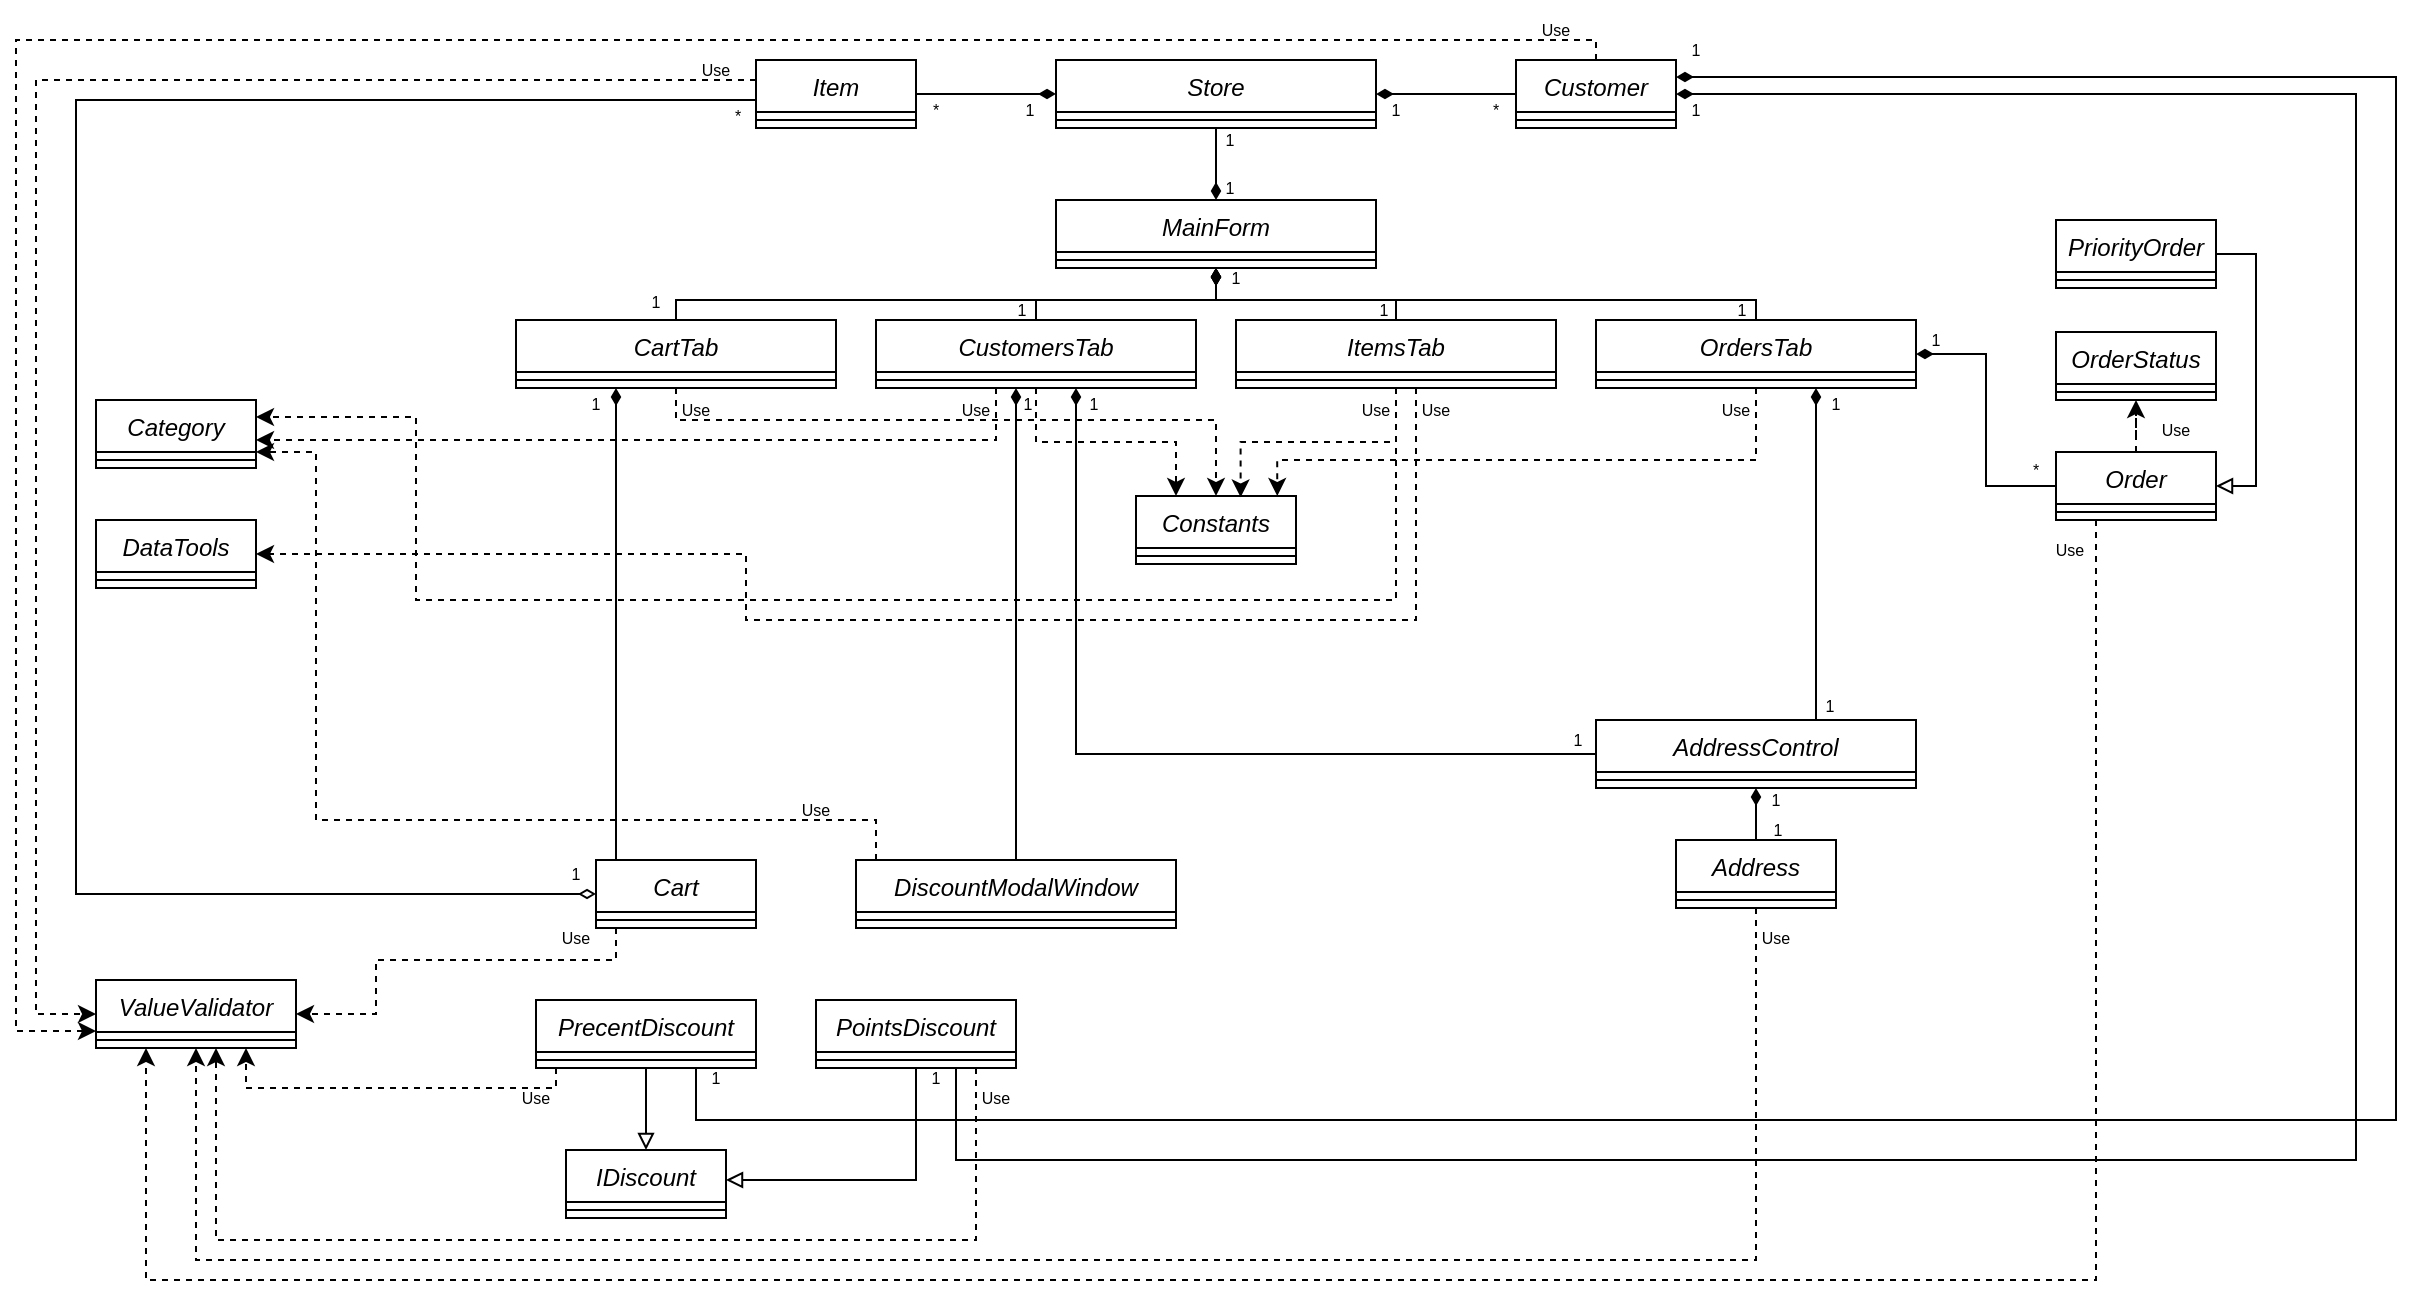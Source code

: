 <mxfile version="24.1.0" type="device">
  <diagram id="C5RBs43oDa-KdzZeNtuy" name="Page-1">
    <mxGraphModel dx="1510" dy="398" grid="1" gridSize="10" guides="1" tooltips="1" connect="1" arrows="1" fold="1" page="1" pageScale="1" pageWidth="827" pageHeight="1169" math="0" shadow="0">
      <root>
        <mxCell id="WIyWlLk6GJQsqaUBKTNV-0" />
        <mxCell id="WIyWlLk6GJQsqaUBKTNV-1" parent="WIyWlLk6GJQsqaUBKTNV-0" />
        <mxCell id="OP0-XlqNr-w01qVT3SQ6-23" style="edgeStyle=orthogonalEdgeStyle;rounded=0;orthogonalLoop=1;jettySize=auto;html=1;entryX=0.5;entryY=0;entryDx=0;entryDy=0;endArrow=diamondThin;endFill=1;" parent="WIyWlLk6GJQsqaUBKTNV-1" source="zkfFHV4jXpPFQw0GAbJ--0" target="OP0-XlqNr-w01qVT3SQ6-0" edge="1">
          <mxGeometry relative="1" as="geometry" />
        </mxCell>
        <mxCell id="zkfFHV4jXpPFQw0GAbJ--0" value="Store" style="swimlane;fontStyle=2;align=center;verticalAlign=top;childLayout=stackLayout;horizontal=1;startSize=26;horizontalStack=0;resizeParent=1;resizeLast=0;collapsible=1;marginBottom=0;rounded=0;shadow=0;strokeWidth=1;" parent="WIyWlLk6GJQsqaUBKTNV-1" vertex="1">
          <mxGeometry x="290" y="40" width="160" height="34" as="geometry">
            <mxRectangle x="230" y="140" width="160" height="26" as="alternateBounds" />
          </mxGeometry>
        </mxCell>
        <mxCell id="zkfFHV4jXpPFQw0GAbJ--4" value="" style="line;html=1;strokeWidth=1;align=left;verticalAlign=middle;spacingTop=-1;spacingLeft=3;spacingRight=3;rotatable=0;labelPosition=right;points=[];portConstraint=eastwest;" parent="zkfFHV4jXpPFQw0GAbJ--0" vertex="1">
          <mxGeometry y="26" width="160" height="8" as="geometry" />
        </mxCell>
        <mxCell id="OP0-XlqNr-w01qVT3SQ6-0" value="MainForm" style="swimlane;fontStyle=2;align=center;verticalAlign=top;childLayout=stackLayout;horizontal=1;startSize=26;horizontalStack=0;resizeParent=1;resizeLast=0;collapsible=1;marginBottom=0;rounded=0;shadow=0;strokeWidth=1;" parent="WIyWlLk6GJQsqaUBKTNV-1" vertex="1">
          <mxGeometry x="290" y="110" width="160" height="34" as="geometry">
            <mxRectangle x="230" y="140" width="160" height="26" as="alternateBounds" />
          </mxGeometry>
        </mxCell>
        <mxCell id="OP0-XlqNr-w01qVT3SQ6-1" value="" style="line;html=1;strokeWidth=1;align=left;verticalAlign=middle;spacingTop=-1;spacingLeft=3;spacingRight=3;rotatable=0;labelPosition=right;points=[];portConstraint=eastwest;" parent="OP0-XlqNr-w01qVT3SQ6-0" vertex="1">
          <mxGeometry y="26" width="160" height="8" as="geometry" />
        </mxCell>
        <mxCell id="OP0-XlqNr-w01qVT3SQ6-26" style="edgeStyle=orthogonalEdgeStyle;rounded=0;orthogonalLoop=1;jettySize=auto;html=1;endArrow=diamondThin;endFill=1;" parent="WIyWlLk6GJQsqaUBKTNV-1" source="OP0-XlqNr-w01qVT3SQ6-2" target="OP0-XlqNr-w01qVT3SQ6-0" edge="1">
          <mxGeometry relative="1" as="geometry">
            <Array as="points">
              <mxPoint x="460" y="160" />
              <mxPoint x="370" y="160" />
            </Array>
          </mxGeometry>
        </mxCell>
        <mxCell id="OP0-XlqNr-w01qVT3SQ6-36" style="edgeStyle=orthogonalEdgeStyle;rounded=0;orthogonalLoop=1;jettySize=auto;html=1;entryX=1;entryY=0.25;entryDx=0;entryDy=0;dashed=1;" parent="WIyWlLk6GJQsqaUBKTNV-1" source="OP0-XlqNr-w01qVT3SQ6-2" target="OP0-XlqNr-w01qVT3SQ6-12" edge="1">
          <mxGeometry relative="1" as="geometry">
            <Array as="points">
              <mxPoint x="460" y="310" />
              <mxPoint x="-30" y="310" />
              <mxPoint x="-30" y="219" />
            </Array>
          </mxGeometry>
        </mxCell>
        <mxCell id="OP0-XlqNr-w01qVT3SQ6-37" style="edgeStyle=orthogonalEdgeStyle;rounded=0;orthogonalLoop=1;jettySize=auto;html=1;entryX=1;entryY=0.5;entryDx=0;entryDy=0;dashed=1;" parent="WIyWlLk6GJQsqaUBKTNV-1" source="OP0-XlqNr-w01qVT3SQ6-2" target="OP0-XlqNr-w01qVT3SQ6-10" edge="1">
          <mxGeometry relative="1" as="geometry">
            <Array as="points">
              <mxPoint x="470" y="320" />
              <mxPoint x="135" y="320" />
              <mxPoint x="135" y="287" />
            </Array>
          </mxGeometry>
        </mxCell>
        <mxCell id="OP0-XlqNr-w01qVT3SQ6-2" value="ItemsTab" style="swimlane;fontStyle=2;align=center;verticalAlign=top;childLayout=stackLayout;horizontal=1;startSize=26;horizontalStack=0;resizeParent=1;resizeLast=0;collapsible=1;marginBottom=0;rounded=0;shadow=0;strokeWidth=1;" parent="WIyWlLk6GJQsqaUBKTNV-1" vertex="1">
          <mxGeometry x="380" y="170" width="160" height="34" as="geometry">
            <mxRectangle x="230" y="140" width="160" height="26" as="alternateBounds" />
          </mxGeometry>
        </mxCell>
        <mxCell id="OP0-XlqNr-w01qVT3SQ6-3" value="" style="line;html=1;strokeWidth=1;align=left;verticalAlign=middle;spacingTop=-1;spacingLeft=3;spacingRight=3;rotatable=0;labelPosition=right;points=[];portConstraint=eastwest;" parent="OP0-XlqNr-w01qVT3SQ6-2" vertex="1">
          <mxGeometry y="26" width="160" height="8" as="geometry" />
        </mxCell>
        <mxCell id="OP0-XlqNr-w01qVT3SQ6-24" style="edgeStyle=orthogonalEdgeStyle;rounded=0;orthogonalLoop=1;jettySize=auto;html=1;entryX=0.5;entryY=1;entryDx=0;entryDy=0;endArrow=diamondThin;endFill=1;" parent="WIyWlLk6GJQsqaUBKTNV-1" source="OP0-XlqNr-w01qVT3SQ6-4" target="OP0-XlqNr-w01qVT3SQ6-0" edge="1">
          <mxGeometry relative="1" as="geometry">
            <Array as="points">
              <mxPoint x="100" y="160" />
              <mxPoint x="370" y="160" />
            </Array>
          </mxGeometry>
        </mxCell>
        <mxCell id="OP0-XlqNr-w01qVT3SQ6-32" style="edgeStyle=orthogonalEdgeStyle;rounded=0;orthogonalLoop=1;jettySize=auto;html=1;dashed=1;" parent="WIyWlLk6GJQsqaUBKTNV-1" source="OP0-XlqNr-w01qVT3SQ6-4" target="OP0-XlqNr-w01qVT3SQ6-14" edge="1">
          <mxGeometry relative="1" as="geometry">
            <Array as="points">
              <mxPoint x="100" y="220" />
              <mxPoint x="370" y="220" />
            </Array>
          </mxGeometry>
        </mxCell>
        <mxCell id="OP0-XlqNr-w01qVT3SQ6-4" value="CartTab" style="swimlane;fontStyle=2;align=center;verticalAlign=top;childLayout=stackLayout;horizontal=1;startSize=26;horizontalStack=0;resizeParent=1;resizeLast=0;collapsible=1;marginBottom=0;rounded=0;shadow=0;strokeWidth=1;" parent="WIyWlLk6GJQsqaUBKTNV-1" vertex="1">
          <mxGeometry x="20" y="170" width="160" height="34" as="geometry">
            <mxRectangle x="230" y="140" width="160" height="26" as="alternateBounds" />
          </mxGeometry>
        </mxCell>
        <mxCell id="OP0-XlqNr-w01qVT3SQ6-5" value="" style="line;html=1;strokeWidth=1;align=left;verticalAlign=middle;spacingTop=-1;spacingLeft=3;spacingRight=3;rotatable=0;labelPosition=right;points=[];portConstraint=eastwest;" parent="OP0-XlqNr-w01qVT3SQ6-4" vertex="1">
          <mxGeometry y="26" width="160" height="8" as="geometry" />
        </mxCell>
        <mxCell id="OP0-XlqNr-w01qVT3SQ6-25" style="edgeStyle=orthogonalEdgeStyle;rounded=0;orthogonalLoop=1;jettySize=auto;html=1;endArrow=diamondThin;endFill=1;" parent="WIyWlLk6GJQsqaUBKTNV-1" source="OP0-XlqNr-w01qVT3SQ6-6" target="OP0-XlqNr-w01qVT3SQ6-0" edge="1">
          <mxGeometry relative="1" as="geometry">
            <Array as="points">
              <mxPoint x="280" y="160" />
              <mxPoint x="370" y="160" />
            </Array>
          </mxGeometry>
        </mxCell>
        <mxCell id="OP0-XlqNr-w01qVT3SQ6-31" style="edgeStyle=orthogonalEdgeStyle;rounded=0;orthogonalLoop=1;jettySize=auto;html=1;entryX=0.25;entryY=0;entryDx=0;entryDy=0;dashed=1;" parent="WIyWlLk6GJQsqaUBKTNV-1" source="OP0-XlqNr-w01qVT3SQ6-6" target="OP0-XlqNr-w01qVT3SQ6-14" edge="1">
          <mxGeometry relative="1" as="geometry" />
        </mxCell>
        <mxCell id="OP0-XlqNr-w01qVT3SQ6-6" value="CustomersTab" style="swimlane;fontStyle=2;align=center;verticalAlign=top;childLayout=stackLayout;horizontal=1;startSize=26;horizontalStack=0;resizeParent=1;resizeLast=0;collapsible=1;marginBottom=0;rounded=0;shadow=0;strokeWidth=1;" parent="WIyWlLk6GJQsqaUBKTNV-1" vertex="1">
          <mxGeometry x="200" y="170" width="160" height="34" as="geometry">
            <mxRectangle x="230" y="140" width="160" height="26" as="alternateBounds" />
          </mxGeometry>
        </mxCell>
        <mxCell id="OP0-XlqNr-w01qVT3SQ6-7" value="" style="line;html=1;strokeWidth=1;align=left;verticalAlign=middle;spacingTop=-1;spacingLeft=3;spacingRight=3;rotatable=0;labelPosition=right;points=[];portConstraint=eastwest;" parent="OP0-XlqNr-w01qVT3SQ6-6" vertex="1">
          <mxGeometry y="26" width="160" height="8" as="geometry" />
        </mxCell>
        <mxCell id="OP0-XlqNr-w01qVT3SQ6-27" style="edgeStyle=orthogonalEdgeStyle;rounded=0;orthogonalLoop=1;jettySize=auto;html=1;endArrow=diamondThin;endFill=1;" parent="WIyWlLk6GJQsqaUBKTNV-1" source="OP0-XlqNr-w01qVT3SQ6-8" target="OP0-XlqNr-w01qVT3SQ6-0" edge="1">
          <mxGeometry relative="1" as="geometry">
            <Array as="points">
              <mxPoint x="640" y="160" />
              <mxPoint x="370" y="160" />
            </Array>
          </mxGeometry>
        </mxCell>
        <mxCell id="OP0-XlqNr-w01qVT3SQ6-8" value="OrdersTab" style="swimlane;fontStyle=2;align=center;verticalAlign=top;childLayout=stackLayout;horizontal=1;startSize=26;horizontalStack=0;resizeParent=1;resizeLast=0;collapsible=1;marginBottom=0;rounded=0;shadow=0;strokeWidth=1;" parent="WIyWlLk6GJQsqaUBKTNV-1" vertex="1">
          <mxGeometry x="560" y="170" width="160" height="34" as="geometry">
            <mxRectangle x="230" y="140" width="160" height="26" as="alternateBounds" />
          </mxGeometry>
        </mxCell>
        <mxCell id="OP0-XlqNr-w01qVT3SQ6-9" value="" style="line;html=1;strokeWidth=1;align=left;verticalAlign=middle;spacingTop=-1;spacingLeft=3;spacingRight=3;rotatable=0;labelPosition=right;points=[];portConstraint=eastwest;" parent="OP0-XlqNr-w01qVT3SQ6-8" vertex="1">
          <mxGeometry y="26" width="160" height="8" as="geometry" />
        </mxCell>
        <mxCell id="OP0-XlqNr-w01qVT3SQ6-10" value="DataTools" style="swimlane;fontStyle=2;align=center;verticalAlign=top;childLayout=stackLayout;horizontal=1;startSize=26;horizontalStack=0;resizeParent=1;resizeLast=0;collapsible=1;marginBottom=0;rounded=0;shadow=0;strokeWidth=1;" parent="WIyWlLk6GJQsqaUBKTNV-1" vertex="1">
          <mxGeometry x="-190" y="270" width="80" height="34" as="geometry">
            <mxRectangle x="230" y="140" width="160" height="26" as="alternateBounds" />
          </mxGeometry>
        </mxCell>
        <mxCell id="OP0-XlqNr-w01qVT3SQ6-11" value="" style="line;html=1;strokeWidth=1;align=left;verticalAlign=middle;spacingTop=-1;spacingLeft=3;spacingRight=3;rotatable=0;labelPosition=right;points=[];portConstraint=eastwest;" parent="OP0-XlqNr-w01qVT3SQ6-10" vertex="1">
          <mxGeometry y="26" width="80" height="8" as="geometry" />
        </mxCell>
        <mxCell id="OP0-XlqNr-w01qVT3SQ6-12" value="Category" style="swimlane;fontStyle=2;align=center;verticalAlign=top;childLayout=stackLayout;horizontal=1;startSize=26;horizontalStack=0;resizeParent=1;resizeLast=0;collapsible=1;marginBottom=0;rounded=0;shadow=0;strokeWidth=1;" parent="WIyWlLk6GJQsqaUBKTNV-1" vertex="1">
          <mxGeometry x="-190" y="210" width="80" height="34" as="geometry">
            <mxRectangle x="230" y="140" width="160" height="26" as="alternateBounds" />
          </mxGeometry>
        </mxCell>
        <mxCell id="OP0-XlqNr-w01qVT3SQ6-13" value="" style="line;html=1;strokeWidth=1;align=left;verticalAlign=middle;spacingTop=-1;spacingLeft=3;spacingRight=3;rotatable=0;labelPosition=right;points=[];portConstraint=eastwest;" parent="OP0-XlqNr-w01qVT3SQ6-12" vertex="1">
          <mxGeometry y="26" width="80" height="8" as="geometry" />
        </mxCell>
        <mxCell id="OP0-XlqNr-w01qVT3SQ6-14" value="Constants" style="swimlane;fontStyle=2;align=center;verticalAlign=top;childLayout=stackLayout;horizontal=1;startSize=26;horizontalStack=0;resizeParent=1;resizeLast=0;collapsible=1;marginBottom=0;rounded=0;shadow=0;strokeWidth=1;" parent="WIyWlLk6GJQsqaUBKTNV-1" vertex="1">
          <mxGeometry x="330" y="258" width="80" height="34" as="geometry">
            <mxRectangle x="230" y="140" width="160" height="26" as="alternateBounds" />
          </mxGeometry>
        </mxCell>
        <mxCell id="OP0-XlqNr-w01qVT3SQ6-15" value="" style="line;html=1;strokeWidth=1;align=left;verticalAlign=middle;spacingTop=-1;spacingLeft=3;spacingRight=3;rotatable=0;labelPosition=right;points=[];portConstraint=eastwest;" parent="OP0-XlqNr-w01qVT3SQ6-14" vertex="1">
          <mxGeometry y="26" width="80" height="8" as="geometry" />
        </mxCell>
        <mxCell id="OP0-XlqNr-w01qVT3SQ6-38" style="edgeStyle=orthogonalEdgeStyle;rounded=0;orthogonalLoop=1;jettySize=auto;html=1;entryX=1;entryY=0.5;entryDx=0;entryDy=0;endArrow=diamondThin;endFill=1;" parent="WIyWlLk6GJQsqaUBKTNV-1" source="OP0-XlqNr-w01qVT3SQ6-16" target="OP0-XlqNr-w01qVT3SQ6-8" edge="1">
          <mxGeometry relative="1" as="geometry" />
        </mxCell>
        <mxCell id="OP0-XlqNr-w01qVT3SQ6-41" style="edgeStyle=orthogonalEdgeStyle;rounded=0;orthogonalLoop=1;jettySize=auto;html=1;dashed=1;" parent="WIyWlLk6GJQsqaUBKTNV-1" source="OP0-XlqNr-w01qVT3SQ6-16" target="OP0-XlqNr-w01qVT3SQ6-18" edge="1">
          <mxGeometry relative="1" as="geometry" />
        </mxCell>
        <mxCell id="OP0-XlqNr-w01qVT3SQ6-82" style="edgeStyle=orthogonalEdgeStyle;rounded=0;orthogonalLoop=1;jettySize=auto;html=1;entryX=0.25;entryY=1;entryDx=0;entryDy=0;dashed=1;" parent="WIyWlLk6GJQsqaUBKTNV-1" source="OP0-XlqNr-w01qVT3SQ6-16" target="OP0-XlqNr-w01qVT3SQ6-74" edge="1">
          <mxGeometry relative="1" as="geometry">
            <Array as="points">
              <mxPoint x="810" y="650" />
              <mxPoint x="-165" y="650" />
            </Array>
          </mxGeometry>
        </mxCell>
        <mxCell id="OP0-XlqNr-w01qVT3SQ6-16" value="Order" style="swimlane;fontStyle=2;align=center;verticalAlign=top;childLayout=stackLayout;horizontal=1;startSize=26;horizontalStack=0;resizeParent=1;resizeLast=0;collapsible=1;marginBottom=0;rounded=0;shadow=0;strokeWidth=1;" parent="WIyWlLk6GJQsqaUBKTNV-1" vertex="1">
          <mxGeometry x="790" y="236" width="80" height="34" as="geometry">
            <mxRectangle x="230" y="140" width="160" height="26" as="alternateBounds" />
          </mxGeometry>
        </mxCell>
        <mxCell id="OP0-XlqNr-w01qVT3SQ6-17" value="" style="line;html=1;strokeWidth=1;align=left;verticalAlign=middle;spacingTop=-1;spacingLeft=3;spacingRight=3;rotatable=0;labelPosition=right;points=[];portConstraint=eastwest;" parent="OP0-XlqNr-w01qVT3SQ6-16" vertex="1">
          <mxGeometry y="26" width="80" height="8" as="geometry" />
        </mxCell>
        <mxCell id="OP0-XlqNr-w01qVT3SQ6-18" value="OrderStatus" style="swimlane;fontStyle=2;align=center;verticalAlign=top;childLayout=stackLayout;horizontal=1;startSize=26;horizontalStack=0;resizeParent=1;resizeLast=0;collapsible=1;marginBottom=0;rounded=0;shadow=0;strokeWidth=1;" parent="WIyWlLk6GJQsqaUBKTNV-1" vertex="1">
          <mxGeometry x="790" y="176" width="80" height="34" as="geometry">
            <mxRectangle x="230" y="140" width="160" height="26" as="alternateBounds" />
          </mxGeometry>
        </mxCell>
        <mxCell id="OP0-XlqNr-w01qVT3SQ6-19" value="" style="line;html=1;strokeWidth=1;align=left;verticalAlign=middle;spacingTop=-1;spacingLeft=3;spacingRight=3;rotatable=0;labelPosition=right;points=[];portConstraint=eastwest;" parent="OP0-XlqNr-w01qVT3SQ6-18" vertex="1">
          <mxGeometry y="26" width="80" height="8" as="geometry" />
        </mxCell>
        <mxCell id="OP0-XlqNr-w01qVT3SQ6-42" style="edgeStyle=orthogonalEdgeStyle;rounded=0;orthogonalLoop=1;jettySize=auto;html=1;entryX=1;entryY=0.5;entryDx=0;entryDy=0;endArrow=block;endFill=0;" parent="WIyWlLk6GJQsqaUBKTNV-1" source="OP0-XlqNr-w01qVT3SQ6-20" target="OP0-XlqNr-w01qVT3SQ6-16" edge="1">
          <mxGeometry relative="1" as="geometry">
            <Array as="points">
              <mxPoint x="890" y="137" />
              <mxPoint x="890" y="253" />
            </Array>
          </mxGeometry>
        </mxCell>
        <mxCell id="OP0-XlqNr-w01qVT3SQ6-20" value="PriorityOrder" style="swimlane;fontStyle=2;align=center;verticalAlign=top;childLayout=stackLayout;horizontal=1;startSize=26;horizontalStack=0;resizeParent=1;resizeLast=0;collapsible=1;marginBottom=0;rounded=0;shadow=0;strokeWidth=1;" parent="WIyWlLk6GJQsqaUBKTNV-1" vertex="1">
          <mxGeometry x="790" y="120" width="80" height="34" as="geometry">
            <mxRectangle x="230" y="140" width="160" height="26" as="alternateBounds" />
          </mxGeometry>
        </mxCell>
        <mxCell id="OP0-XlqNr-w01qVT3SQ6-21" value="" style="line;html=1;strokeWidth=1;align=left;verticalAlign=middle;spacingTop=-1;spacingLeft=3;spacingRight=3;rotatable=0;labelPosition=right;points=[];portConstraint=eastwest;" parent="OP0-XlqNr-w01qVT3SQ6-20" vertex="1">
          <mxGeometry y="26" width="80" height="8" as="geometry" />
        </mxCell>
        <mxCell id="OP0-XlqNr-w01qVT3SQ6-33" style="edgeStyle=orthogonalEdgeStyle;rounded=0;orthogonalLoop=1;jettySize=auto;html=1;entryX=0.654;entryY=0.02;entryDx=0;entryDy=0;entryPerimeter=0;dashed=1;" parent="WIyWlLk6GJQsqaUBKTNV-1" source="OP0-XlqNr-w01qVT3SQ6-2" target="OP0-XlqNr-w01qVT3SQ6-14" edge="1">
          <mxGeometry relative="1" as="geometry" />
        </mxCell>
        <mxCell id="OP0-XlqNr-w01qVT3SQ6-34" style="edgeStyle=orthogonalEdgeStyle;rounded=0;orthogonalLoop=1;jettySize=auto;html=1;entryX=0.883;entryY=0;entryDx=0;entryDy=0;entryPerimeter=0;dashed=1;" parent="WIyWlLk6GJQsqaUBKTNV-1" source="OP0-XlqNr-w01qVT3SQ6-8" target="OP0-XlqNr-w01qVT3SQ6-14" edge="1">
          <mxGeometry relative="1" as="geometry">
            <Array as="points">
              <mxPoint x="640" y="240" />
              <mxPoint x="401" y="240" />
            </Array>
          </mxGeometry>
        </mxCell>
        <mxCell id="OP0-XlqNr-w01qVT3SQ6-35" style="edgeStyle=orthogonalEdgeStyle;rounded=0;orthogonalLoop=1;jettySize=auto;html=1;dashed=1;" parent="WIyWlLk6GJQsqaUBKTNV-1" source="OP0-XlqNr-w01qVT3SQ6-6" target="OP0-XlqNr-w01qVT3SQ6-12" edge="1">
          <mxGeometry relative="1" as="geometry">
            <Array as="points">
              <mxPoint x="260" y="230" />
            </Array>
          </mxGeometry>
        </mxCell>
        <mxCell id="OP0-XlqNr-w01qVT3SQ6-62" style="edgeStyle=orthogonalEdgeStyle;rounded=0;orthogonalLoop=1;jettySize=auto;html=1;endArrow=diamondThin;endFill=1;" parent="WIyWlLk6GJQsqaUBKTNV-1" source="OP0-XlqNr-w01qVT3SQ6-43" target="OP0-XlqNr-w01qVT3SQ6-6" edge="1">
          <mxGeometry relative="1" as="geometry">
            <Array as="points">
              <mxPoint x="270" y="260" />
              <mxPoint x="270" y="260" />
            </Array>
          </mxGeometry>
        </mxCell>
        <mxCell id="OP0-XlqNr-w01qVT3SQ6-63" style="edgeStyle=orthogonalEdgeStyle;rounded=0;orthogonalLoop=1;jettySize=auto;html=1;dashed=1;" parent="WIyWlLk6GJQsqaUBKTNV-1" edge="1">
          <mxGeometry relative="1" as="geometry">
            <mxPoint x="190" y="466" as="sourcePoint" />
            <mxPoint x="-110" y="236" as="targetPoint" />
            <Array as="points">
              <mxPoint x="200" y="466" />
              <mxPoint x="200" y="420" />
              <mxPoint x="-80" y="420" />
              <mxPoint x="-80" y="236" />
            </Array>
          </mxGeometry>
        </mxCell>
        <mxCell id="OP0-XlqNr-w01qVT3SQ6-43" value="DiscountModalWindow" style="swimlane;fontStyle=2;align=center;verticalAlign=top;childLayout=stackLayout;horizontal=1;startSize=26;horizontalStack=0;resizeParent=1;resizeLast=0;collapsible=1;marginBottom=0;rounded=0;shadow=0;strokeWidth=1;" parent="WIyWlLk6GJQsqaUBKTNV-1" vertex="1">
          <mxGeometry x="190" y="440" width="160" height="34" as="geometry">
            <mxRectangle x="230" y="140" width="160" height="26" as="alternateBounds" />
          </mxGeometry>
        </mxCell>
        <mxCell id="OP0-XlqNr-w01qVT3SQ6-44" value="" style="line;html=1;strokeWidth=1;align=left;verticalAlign=middle;spacingTop=-1;spacingLeft=3;spacingRight=3;rotatable=0;labelPosition=right;points=[];portConstraint=eastwest;" parent="OP0-XlqNr-w01qVT3SQ6-43" vertex="1">
          <mxGeometry y="26" width="160" height="8" as="geometry" />
        </mxCell>
        <mxCell id="OP0-XlqNr-w01qVT3SQ6-55" style="edgeStyle=orthogonalEdgeStyle;rounded=0;orthogonalLoop=1;jettySize=auto;html=1;endArrow=diamondThin;endFill=1;" parent="WIyWlLk6GJQsqaUBKTNV-1" source="OP0-XlqNr-w01qVT3SQ6-45" target="OP0-XlqNr-w01qVT3SQ6-8" edge="1">
          <mxGeometry relative="1" as="geometry">
            <Array as="points">
              <mxPoint x="670" y="280" />
              <mxPoint x="670" y="280" />
            </Array>
          </mxGeometry>
        </mxCell>
        <mxCell id="OP0-XlqNr-w01qVT3SQ6-56" style="edgeStyle=orthogonalEdgeStyle;rounded=0;orthogonalLoop=1;jettySize=auto;html=1;endArrow=diamondThin;endFill=1;" parent="WIyWlLk6GJQsqaUBKTNV-1" source="OP0-XlqNr-w01qVT3SQ6-45" target="OP0-XlqNr-w01qVT3SQ6-6" edge="1">
          <mxGeometry relative="1" as="geometry">
            <Array as="points">
              <mxPoint x="300" y="387" />
            </Array>
          </mxGeometry>
        </mxCell>
        <mxCell id="OP0-XlqNr-w01qVT3SQ6-45" value="AddressControl" style="swimlane;fontStyle=2;align=center;verticalAlign=top;childLayout=stackLayout;horizontal=1;startSize=26;horizontalStack=0;resizeParent=1;resizeLast=0;collapsible=1;marginBottom=0;rounded=0;shadow=0;strokeWidth=1;" parent="WIyWlLk6GJQsqaUBKTNV-1" vertex="1">
          <mxGeometry x="560" y="370" width="160" height="34" as="geometry">
            <mxRectangle x="230" y="140" width="160" height="26" as="alternateBounds" />
          </mxGeometry>
        </mxCell>
        <mxCell id="OP0-XlqNr-w01qVT3SQ6-46" value="" style="line;html=1;strokeWidth=1;align=left;verticalAlign=middle;spacingTop=-1;spacingLeft=3;spacingRight=3;rotatable=0;labelPosition=right;points=[];portConstraint=eastwest;" parent="OP0-XlqNr-w01qVT3SQ6-45" vertex="1">
          <mxGeometry y="26" width="160" height="8" as="geometry" />
        </mxCell>
        <mxCell id="OP0-XlqNr-w01qVT3SQ6-57" style="edgeStyle=orthogonalEdgeStyle;rounded=0;orthogonalLoop=1;jettySize=auto;html=1;endArrow=diamondThin;endFill=1;" parent="WIyWlLk6GJQsqaUBKTNV-1" source="OP0-XlqNr-w01qVT3SQ6-47" target="OP0-XlqNr-w01qVT3SQ6-45" edge="1">
          <mxGeometry relative="1" as="geometry" />
        </mxCell>
        <mxCell id="OP0-XlqNr-w01qVT3SQ6-79" style="edgeStyle=orthogonalEdgeStyle;rounded=0;orthogonalLoop=1;jettySize=auto;html=1;entryX=0.5;entryY=1;entryDx=0;entryDy=0;dashed=1;" parent="WIyWlLk6GJQsqaUBKTNV-1" source="OP0-XlqNr-w01qVT3SQ6-47" target="OP0-XlqNr-w01qVT3SQ6-74" edge="1">
          <mxGeometry relative="1" as="geometry">
            <Array as="points">
              <mxPoint x="640" y="640" />
              <mxPoint x="-140" y="640" />
            </Array>
          </mxGeometry>
        </mxCell>
        <mxCell id="OP0-XlqNr-w01qVT3SQ6-47" value="Address" style="swimlane;fontStyle=2;align=center;verticalAlign=top;childLayout=stackLayout;horizontal=1;startSize=26;horizontalStack=0;resizeParent=1;resizeLast=0;collapsible=1;marginBottom=0;rounded=0;shadow=0;strokeWidth=1;" parent="WIyWlLk6GJQsqaUBKTNV-1" vertex="1">
          <mxGeometry x="600" y="430" width="80" height="34" as="geometry">
            <mxRectangle x="230" y="140" width="160" height="26" as="alternateBounds" />
          </mxGeometry>
        </mxCell>
        <mxCell id="OP0-XlqNr-w01qVT3SQ6-48" value="" style="line;html=1;strokeWidth=1;align=left;verticalAlign=middle;spacingTop=-1;spacingLeft=3;spacingRight=3;rotatable=0;labelPosition=right;points=[];portConstraint=eastwest;" parent="OP0-XlqNr-w01qVT3SQ6-47" vertex="1">
          <mxGeometry y="26" width="80" height="8" as="geometry" />
        </mxCell>
        <mxCell id="OP0-XlqNr-w01qVT3SQ6-59" style="edgeStyle=orthogonalEdgeStyle;rounded=0;orthogonalLoop=1;jettySize=auto;html=1;endArrow=diamondThin;endFill=1;" parent="WIyWlLk6GJQsqaUBKTNV-1" source="OP0-XlqNr-w01qVT3SQ6-49" target="zkfFHV4jXpPFQw0GAbJ--0" edge="1">
          <mxGeometry relative="1" as="geometry" />
        </mxCell>
        <mxCell id="OP0-XlqNr-w01qVT3SQ6-77" style="edgeStyle=orthogonalEdgeStyle;rounded=0;orthogonalLoop=1;jettySize=auto;html=1;entryX=0;entryY=0.5;entryDx=0;entryDy=0;dashed=1;" parent="WIyWlLk6GJQsqaUBKTNV-1" source="OP0-XlqNr-w01qVT3SQ6-49" target="OP0-XlqNr-w01qVT3SQ6-74" edge="1">
          <mxGeometry relative="1" as="geometry">
            <Array as="points">
              <mxPoint x="-220" y="50" />
              <mxPoint x="-220" y="517" />
            </Array>
          </mxGeometry>
        </mxCell>
        <mxCell id="LCrB2zCcNJXkTFU1sUOW-9" style="edgeStyle=orthogonalEdgeStyle;rounded=0;orthogonalLoop=1;jettySize=auto;html=1;entryX=0;entryY=0.5;entryDx=0;entryDy=0;endArrow=diamondThin;endFill=0;" edge="1" parent="WIyWlLk6GJQsqaUBKTNV-1" source="OP0-XlqNr-w01qVT3SQ6-49" target="OP0-XlqNr-w01qVT3SQ6-53">
          <mxGeometry relative="1" as="geometry">
            <Array as="points">
              <mxPoint x="-200" y="60" />
              <mxPoint x="-200" y="457" />
            </Array>
          </mxGeometry>
        </mxCell>
        <mxCell id="OP0-XlqNr-w01qVT3SQ6-49" value="Item" style="swimlane;fontStyle=2;align=center;verticalAlign=top;childLayout=stackLayout;horizontal=1;startSize=26;horizontalStack=0;resizeParent=1;resizeLast=0;collapsible=1;marginBottom=0;rounded=0;shadow=0;strokeWidth=1;" parent="WIyWlLk6GJQsqaUBKTNV-1" vertex="1">
          <mxGeometry x="140" y="40" width="80" height="34" as="geometry">
            <mxRectangle x="230" y="140" width="160" height="26" as="alternateBounds" />
          </mxGeometry>
        </mxCell>
        <mxCell id="OP0-XlqNr-w01qVT3SQ6-50" value="" style="line;html=1;strokeWidth=1;align=left;verticalAlign=middle;spacingTop=-1;spacingLeft=3;spacingRight=3;rotatable=0;labelPosition=right;points=[];portConstraint=eastwest;" parent="OP0-XlqNr-w01qVT3SQ6-49" vertex="1">
          <mxGeometry y="26" width="80" height="8" as="geometry" />
        </mxCell>
        <mxCell id="OP0-XlqNr-w01qVT3SQ6-58" style="edgeStyle=orthogonalEdgeStyle;rounded=0;orthogonalLoop=1;jettySize=auto;html=1;endArrow=diamondThin;endFill=1;" parent="WIyWlLk6GJQsqaUBKTNV-1" source="OP0-XlqNr-w01qVT3SQ6-51" target="zkfFHV4jXpPFQw0GAbJ--0" edge="1">
          <mxGeometry relative="1" as="geometry" />
        </mxCell>
        <mxCell id="OP0-XlqNr-w01qVT3SQ6-78" style="edgeStyle=orthogonalEdgeStyle;rounded=0;orthogonalLoop=1;jettySize=auto;html=1;entryX=0;entryY=0.75;entryDx=0;entryDy=0;dashed=1;" parent="WIyWlLk6GJQsqaUBKTNV-1" source="OP0-XlqNr-w01qVT3SQ6-51" target="OP0-XlqNr-w01qVT3SQ6-74" edge="1">
          <mxGeometry relative="1" as="geometry">
            <Array as="points">
              <mxPoint x="560" y="30" />
              <mxPoint x="-230" y="30" />
              <mxPoint x="-230" y="526" />
            </Array>
          </mxGeometry>
        </mxCell>
        <mxCell id="OP0-XlqNr-w01qVT3SQ6-51" value="Customer" style="swimlane;fontStyle=2;align=center;verticalAlign=top;childLayout=stackLayout;horizontal=1;startSize=26;horizontalStack=0;resizeParent=1;resizeLast=0;collapsible=1;marginBottom=0;rounded=0;shadow=0;strokeWidth=1;" parent="WIyWlLk6GJQsqaUBKTNV-1" vertex="1">
          <mxGeometry x="520" y="40" width="80" height="34" as="geometry">
            <mxRectangle x="230" y="140" width="160" height="26" as="alternateBounds" />
          </mxGeometry>
        </mxCell>
        <mxCell id="OP0-XlqNr-w01qVT3SQ6-52" value="" style="line;html=1;strokeWidth=1;align=left;verticalAlign=middle;spacingTop=-1;spacingLeft=3;spacingRight=3;rotatable=0;labelPosition=right;points=[];portConstraint=eastwest;" parent="OP0-XlqNr-w01qVT3SQ6-51" vertex="1">
          <mxGeometry y="26" width="80" height="8" as="geometry" />
        </mxCell>
        <mxCell id="OP0-XlqNr-w01qVT3SQ6-60" style="edgeStyle=orthogonalEdgeStyle;rounded=0;orthogonalLoop=1;jettySize=auto;html=1;endArrow=diamondThin;endFill=1;" parent="WIyWlLk6GJQsqaUBKTNV-1" source="OP0-XlqNr-w01qVT3SQ6-53" target="OP0-XlqNr-w01qVT3SQ6-4" edge="1">
          <mxGeometry relative="1" as="geometry">
            <Array as="points">
              <mxPoint x="70" y="320" />
              <mxPoint x="70" y="320" />
            </Array>
          </mxGeometry>
        </mxCell>
        <mxCell id="OP0-XlqNr-w01qVT3SQ6-76" style="edgeStyle=orthogonalEdgeStyle;rounded=0;orthogonalLoop=1;jettySize=auto;html=1;entryX=1;entryY=0.5;entryDx=0;entryDy=0;dashed=1;" parent="WIyWlLk6GJQsqaUBKTNV-1" source="OP0-XlqNr-w01qVT3SQ6-53" target="OP0-XlqNr-w01qVT3SQ6-74" edge="1">
          <mxGeometry relative="1" as="geometry">
            <Array as="points">
              <mxPoint x="70" y="490" />
              <mxPoint x="-50" y="490" />
              <mxPoint x="-50" y="517" />
            </Array>
          </mxGeometry>
        </mxCell>
        <mxCell id="OP0-XlqNr-w01qVT3SQ6-53" value="Cart" style="swimlane;fontStyle=2;align=center;verticalAlign=top;childLayout=stackLayout;horizontal=1;startSize=26;horizontalStack=0;resizeParent=1;resizeLast=0;collapsible=1;marginBottom=0;rounded=0;shadow=0;strokeWidth=1;" parent="WIyWlLk6GJQsqaUBKTNV-1" vertex="1">
          <mxGeometry x="60" y="440" width="80" height="34" as="geometry">
            <mxRectangle x="230" y="140" width="160" height="26" as="alternateBounds" />
          </mxGeometry>
        </mxCell>
        <mxCell id="OP0-XlqNr-w01qVT3SQ6-54" value="" style="line;html=1;strokeWidth=1;align=left;verticalAlign=middle;spacingTop=-1;spacingLeft=3;spacingRight=3;rotatable=0;labelPosition=right;points=[];portConstraint=eastwest;" parent="OP0-XlqNr-w01qVT3SQ6-53" vertex="1">
          <mxGeometry y="26" width="80" height="8" as="geometry" />
        </mxCell>
        <mxCell id="OP0-XlqNr-w01qVT3SQ6-72" style="edgeStyle=orthogonalEdgeStyle;rounded=0;orthogonalLoop=1;jettySize=auto;html=1;endArrow=block;endFill=0;" parent="WIyWlLk6GJQsqaUBKTNV-1" source="OP0-XlqNr-w01qVT3SQ6-64" target="OP0-XlqNr-w01qVT3SQ6-70" edge="1">
          <mxGeometry relative="1" as="geometry" />
        </mxCell>
        <mxCell id="OP0-XlqNr-w01qVT3SQ6-80" style="edgeStyle=orthogonalEdgeStyle;rounded=0;orthogonalLoop=1;jettySize=auto;html=1;entryX=0.75;entryY=1;entryDx=0;entryDy=0;dashed=1;" parent="WIyWlLk6GJQsqaUBKTNV-1" source="OP0-XlqNr-w01qVT3SQ6-64" target="OP0-XlqNr-w01qVT3SQ6-74" edge="1">
          <mxGeometry relative="1" as="geometry">
            <Array as="points">
              <mxPoint x="40" y="554" />
              <mxPoint x="-115" y="554" />
            </Array>
          </mxGeometry>
        </mxCell>
        <mxCell id="LCrB2zCcNJXkTFU1sUOW-2" style="edgeStyle=orthogonalEdgeStyle;rounded=0;orthogonalLoop=1;jettySize=auto;html=1;entryX=1;entryY=0.25;entryDx=0;entryDy=0;endArrow=diamondThin;endFill=1;" edge="1" parent="WIyWlLk6GJQsqaUBKTNV-1" source="OP0-XlqNr-w01qVT3SQ6-64" target="OP0-XlqNr-w01qVT3SQ6-51">
          <mxGeometry relative="1" as="geometry">
            <Array as="points">
              <mxPoint x="110" y="570" />
              <mxPoint x="960" y="570" />
              <mxPoint x="960" y="49" />
            </Array>
          </mxGeometry>
        </mxCell>
        <mxCell id="OP0-XlqNr-w01qVT3SQ6-64" value="PrecentDiscount" style="swimlane;fontStyle=2;align=center;verticalAlign=top;childLayout=stackLayout;horizontal=1;startSize=26;horizontalStack=0;resizeParent=1;resizeLast=0;collapsible=1;marginBottom=0;rounded=0;shadow=0;strokeWidth=1;" parent="WIyWlLk6GJQsqaUBKTNV-1" vertex="1">
          <mxGeometry x="30" y="510" width="110" height="34" as="geometry">
            <mxRectangle x="230" y="140" width="160" height="26" as="alternateBounds" />
          </mxGeometry>
        </mxCell>
        <mxCell id="OP0-XlqNr-w01qVT3SQ6-65" value="" style="line;html=1;strokeWidth=1;align=left;verticalAlign=middle;spacingTop=-1;spacingLeft=3;spacingRight=3;rotatable=0;labelPosition=right;points=[];portConstraint=eastwest;" parent="OP0-XlqNr-w01qVT3SQ6-64" vertex="1">
          <mxGeometry y="26" width="110" height="8" as="geometry" />
        </mxCell>
        <mxCell id="OP0-XlqNr-w01qVT3SQ6-73" style="edgeStyle=orthogonalEdgeStyle;rounded=0;orthogonalLoop=1;jettySize=auto;html=1;endArrow=block;endFill=0;" parent="WIyWlLk6GJQsqaUBKTNV-1" source="OP0-XlqNr-w01qVT3SQ6-66" target="OP0-XlqNr-w01qVT3SQ6-70" edge="1">
          <mxGeometry relative="1" as="geometry">
            <Array as="points">
              <mxPoint x="220" y="600" />
            </Array>
          </mxGeometry>
        </mxCell>
        <mxCell id="OP0-XlqNr-w01qVT3SQ6-81" style="edgeStyle=orthogonalEdgeStyle;rounded=0;orthogonalLoop=1;jettySize=auto;html=1;dashed=1;" parent="WIyWlLk6GJQsqaUBKTNV-1" source="OP0-XlqNr-w01qVT3SQ6-66" target="OP0-XlqNr-w01qVT3SQ6-74" edge="1">
          <mxGeometry relative="1" as="geometry">
            <Array as="points">
              <mxPoint x="250" y="630" />
              <mxPoint x="-130" y="630" />
            </Array>
          </mxGeometry>
        </mxCell>
        <mxCell id="LCrB2zCcNJXkTFU1sUOW-3" style="edgeStyle=orthogonalEdgeStyle;rounded=0;orthogonalLoop=1;jettySize=auto;html=1;entryX=1;entryY=0.5;entryDx=0;entryDy=0;endArrow=diamondThin;endFill=1;" edge="1" parent="WIyWlLk6GJQsqaUBKTNV-1" source="OP0-XlqNr-w01qVT3SQ6-66" target="OP0-XlqNr-w01qVT3SQ6-51">
          <mxGeometry relative="1" as="geometry">
            <Array as="points">
              <mxPoint x="240" y="590" />
              <mxPoint x="940" y="590" />
              <mxPoint x="940" y="57" />
            </Array>
          </mxGeometry>
        </mxCell>
        <mxCell id="OP0-XlqNr-w01qVT3SQ6-66" value="PointsDiscount" style="swimlane;fontStyle=2;align=center;verticalAlign=top;childLayout=stackLayout;horizontal=1;startSize=26;horizontalStack=0;resizeParent=1;resizeLast=0;collapsible=1;marginBottom=0;rounded=0;shadow=0;strokeWidth=1;" parent="WIyWlLk6GJQsqaUBKTNV-1" vertex="1">
          <mxGeometry x="170" y="510" width="100" height="34" as="geometry">
            <mxRectangle x="230" y="140" width="160" height="26" as="alternateBounds" />
          </mxGeometry>
        </mxCell>
        <mxCell id="OP0-XlqNr-w01qVT3SQ6-67" value="" style="line;html=1;strokeWidth=1;align=left;verticalAlign=middle;spacingTop=-1;spacingLeft=3;spacingRight=3;rotatable=0;labelPosition=right;points=[];portConstraint=eastwest;" parent="OP0-XlqNr-w01qVT3SQ6-66" vertex="1">
          <mxGeometry y="26" width="100" height="8" as="geometry" />
        </mxCell>
        <mxCell id="OP0-XlqNr-w01qVT3SQ6-70" value="IDiscount" style="swimlane;fontStyle=2;align=center;verticalAlign=top;childLayout=stackLayout;horizontal=1;startSize=26;horizontalStack=0;resizeParent=1;resizeLast=0;collapsible=1;marginBottom=0;rounded=0;shadow=0;strokeWidth=1;" parent="WIyWlLk6GJQsqaUBKTNV-1" vertex="1">
          <mxGeometry x="45" y="585" width="80" height="34" as="geometry">
            <mxRectangle x="230" y="140" width="160" height="26" as="alternateBounds" />
          </mxGeometry>
        </mxCell>
        <mxCell id="OP0-XlqNr-w01qVT3SQ6-71" value="" style="line;html=1;strokeWidth=1;align=left;verticalAlign=middle;spacingTop=-1;spacingLeft=3;spacingRight=3;rotatable=0;labelPosition=right;points=[];portConstraint=eastwest;" parent="OP0-XlqNr-w01qVT3SQ6-70" vertex="1">
          <mxGeometry y="26" width="80" height="8" as="geometry" />
        </mxCell>
        <mxCell id="OP0-XlqNr-w01qVT3SQ6-74" value="ValueValidator" style="swimlane;fontStyle=2;align=center;verticalAlign=top;childLayout=stackLayout;horizontal=1;startSize=26;horizontalStack=0;resizeParent=1;resizeLast=0;collapsible=1;marginBottom=0;rounded=0;shadow=0;strokeWidth=1;" parent="WIyWlLk6GJQsqaUBKTNV-1" vertex="1">
          <mxGeometry x="-190" y="500" width="100" height="34" as="geometry">
            <mxRectangle x="230" y="140" width="160" height="26" as="alternateBounds" />
          </mxGeometry>
        </mxCell>
        <mxCell id="OP0-XlqNr-w01qVT3SQ6-75" value="" style="line;html=1;strokeWidth=1;align=left;verticalAlign=middle;spacingTop=-1;spacingLeft=3;spacingRight=3;rotatable=0;labelPosition=right;points=[];portConstraint=eastwest;" parent="OP0-XlqNr-w01qVT3SQ6-74" vertex="1">
          <mxGeometry y="26" width="100" height="8" as="geometry" />
        </mxCell>
        <mxCell id="OP0-XlqNr-w01qVT3SQ6-84" value="Use" style="text;html=1;align=center;verticalAlign=middle;whiteSpace=wrap;rounded=0;fontSize=8;" parent="WIyWlLk6GJQsqaUBKTNV-1" vertex="1">
          <mxGeometry x="140" y="400" width="60" height="30" as="geometry" />
        </mxCell>
        <mxCell id="OP0-XlqNr-w01qVT3SQ6-85" value="Use" style="text;html=1;align=center;verticalAlign=middle;whiteSpace=wrap;rounded=0;fontSize=8;" parent="WIyWlLk6GJQsqaUBKTNV-1" vertex="1">
          <mxGeometry x="80" y="200" width="60" height="30" as="geometry" />
        </mxCell>
        <mxCell id="OP0-XlqNr-w01qVT3SQ6-86" value="Use" style="text;html=1;align=center;verticalAlign=middle;whiteSpace=wrap;rounded=0;fontSize=8;" parent="WIyWlLk6GJQsqaUBKTNV-1" vertex="1">
          <mxGeometry x="220" y="200" width="60" height="30" as="geometry" />
        </mxCell>
        <mxCell id="OP0-XlqNr-w01qVT3SQ6-87" value="Use" style="text;html=1;align=center;verticalAlign=middle;whiteSpace=wrap;rounded=0;fontSize=8;" parent="WIyWlLk6GJQsqaUBKTNV-1" vertex="1">
          <mxGeometry x="450" y="200" width="60" height="30" as="geometry" />
        </mxCell>
        <mxCell id="OP0-XlqNr-w01qVT3SQ6-88" value="Use" style="text;html=1;align=center;verticalAlign=middle;whiteSpace=wrap;rounded=0;fontSize=8;" parent="WIyWlLk6GJQsqaUBKTNV-1" vertex="1">
          <mxGeometry x="420" y="200" width="60" height="30" as="geometry" />
        </mxCell>
        <mxCell id="OP0-XlqNr-w01qVT3SQ6-89" value="Use" style="text;html=1;align=center;verticalAlign=middle;whiteSpace=wrap;rounded=0;fontSize=8;" parent="WIyWlLk6GJQsqaUBKTNV-1" vertex="1">
          <mxGeometry x="600" y="200" width="60" height="30" as="geometry" />
        </mxCell>
        <mxCell id="OP0-XlqNr-w01qVT3SQ6-90" value="Use" style="text;html=1;align=center;verticalAlign=middle;whiteSpace=wrap;rounded=0;fontSize=8;" parent="WIyWlLk6GJQsqaUBKTNV-1" vertex="1">
          <mxGeometry x="620" y="464" width="60" height="30" as="geometry" />
        </mxCell>
        <mxCell id="OP0-XlqNr-w01qVT3SQ6-91" value="Use" style="text;html=1;align=center;verticalAlign=middle;whiteSpace=wrap;rounded=0;fontSize=8;" parent="WIyWlLk6GJQsqaUBKTNV-1" vertex="1">
          <mxGeometry x="767" y="270" width="60" height="30" as="geometry" />
        </mxCell>
        <mxCell id="OP0-XlqNr-w01qVT3SQ6-92" value="Use" style="text;html=1;align=center;verticalAlign=middle;whiteSpace=wrap;rounded=0;fontSize=8;" parent="WIyWlLk6GJQsqaUBKTNV-1" vertex="1">
          <mxGeometry x="230" y="544" width="60" height="30" as="geometry" />
        </mxCell>
        <mxCell id="OP0-XlqNr-w01qVT3SQ6-93" value="Use" style="text;html=1;align=center;verticalAlign=middle;whiteSpace=wrap;rounded=0;fontSize=8;" parent="WIyWlLk6GJQsqaUBKTNV-1" vertex="1">
          <mxGeometry y="544" width="60" height="30" as="geometry" />
        </mxCell>
        <mxCell id="OP0-XlqNr-w01qVT3SQ6-94" value="Use" style="text;html=1;align=center;verticalAlign=middle;whiteSpace=wrap;rounded=0;fontSize=8;" parent="WIyWlLk6GJQsqaUBKTNV-1" vertex="1">
          <mxGeometry x="20" y="464" width="60" height="30" as="geometry" />
        </mxCell>
        <mxCell id="OP0-XlqNr-w01qVT3SQ6-96" value="Use" style="text;html=1;align=center;verticalAlign=middle;whiteSpace=wrap;rounded=0;fontSize=8;" parent="WIyWlLk6GJQsqaUBKTNV-1" vertex="1">
          <mxGeometry x="90" y="30" width="60" height="30" as="geometry" />
        </mxCell>
        <mxCell id="OP0-XlqNr-w01qVT3SQ6-97" value="Use" style="text;html=1;align=center;verticalAlign=middle;whiteSpace=wrap;rounded=0;fontSize=8;" parent="WIyWlLk6GJQsqaUBKTNV-1" vertex="1">
          <mxGeometry x="510" y="10" width="60" height="30" as="geometry" />
        </mxCell>
        <mxCell id="OP0-XlqNr-w01qVT3SQ6-98" value="1" style="text;html=1;align=center;verticalAlign=middle;whiteSpace=wrap;rounded=0;fontSize=8;" parent="WIyWlLk6GJQsqaUBKTNV-1" vertex="1">
          <mxGeometry x="347" y="89" width="60" height="30" as="geometry" />
        </mxCell>
        <mxCell id="OP0-XlqNr-w01qVT3SQ6-99" value="1" style="text;html=1;align=center;verticalAlign=middle;whiteSpace=wrap;rounded=0;fontSize=8;" parent="WIyWlLk6GJQsqaUBKTNV-1" vertex="1">
          <mxGeometry x="347" y="65" width="60" height="30" as="geometry" />
        </mxCell>
        <mxCell id="OP0-XlqNr-w01qVT3SQ6-100" value="1" style="text;html=1;align=center;verticalAlign=middle;whiteSpace=wrap;rounded=0;fontSize=8;" parent="WIyWlLk6GJQsqaUBKTNV-1" vertex="1">
          <mxGeometry x="350" y="134" width="60" height="30" as="geometry" />
        </mxCell>
        <mxCell id="OP0-XlqNr-w01qVT3SQ6-101" value="1" style="text;html=1;align=center;verticalAlign=middle;whiteSpace=wrap;rounded=0;fontSize=8;" parent="WIyWlLk6GJQsqaUBKTNV-1" vertex="1">
          <mxGeometry x="60" y="146" width="60" height="30" as="geometry" />
        </mxCell>
        <mxCell id="OP0-XlqNr-w01qVT3SQ6-104" value="1" style="text;html=1;align=center;verticalAlign=middle;whiteSpace=wrap;rounded=0;fontSize=8;" parent="WIyWlLk6GJQsqaUBKTNV-1" vertex="1">
          <mxGeometry x="243" y="150" width="60" height="30" as="geometry" />
        </mxCell>
        <mxCell id="OP0-XlqNr-w01qVT3SQ6-105" value="1" style="text;html=1;align=center;verticalAlign=middle;whiteSpace=wrap;rounded=0;fontSize=8;" parent="WIyWlLk6GJQsqaUBKTNV-1" vertex="1">
          <mxGeometry x="424" y="150" width="60" height="30" as="geometry" />
        </mxCell>
        <mxCell id="OP0-XlqNr-w01qVT3SQ6-106" value="1" style="text;html=1;align=center;verticalAlign=middle;whiteSpace=wrap;rounded=0;fontSize=8;" parent="WIyWlLk6GJQsqaUBKTNV-1" vertex="1">
          <mxGeometry x="603" y="150" width="60" height="30" as="geometry" />
        </mxCell>
        <mxCell id="OP0-XlqNr-w01qVT3SQ6-107" value="1" style="text;html=1;align=center;verticalAlign=middle;whiteSpace=wrap;rounded=0;fontSize=8;" parent="WIyWlLk6GJQsqaUBKTNV-1" vertex="1">
          <mxGeometry x="246" y="197" width="60" height="30" as="geometry" />
        </mxCell>
        <mxCell id="OP0-XlqNr-w01qVT3SQ6-109" value="1" style="text;html=1;align=center;verticalAlign=middle;whiteSpace=wrap;rounded=0;fontSize=8;" parent="WIyWlLk6GJQsqaUBKTNV-1" vertex="1">
          <mxGeometry x="279" y="197" width="60" height="30" as="geometry" />
        </mxCell>
        <mxCell id="OP0-XlqNr-w01qVT3SQ6-110" value="1" style="text;html=1;align=center;verticalAlign=middle;whiteSpace=wrap;rounded=0;fontSize=8;" parent="WIyWlLk6GJQsqaUBKTNV-1" vertex="1">
          <mxGeometry x="650" y="197" width="60" height="30" as="geometry" />
        </mxCell>
        <mxCell id="OP0-XlqNr-w01qVT3SQ6-111" value="1" style="text;html=1;align=center;verticalAlign=middle;whiteSpace=wrap;rounded=0;fontSize=8;" parent="WIyWlLk6GJQsqaUBKTNV-1" vertex="1">
          <mxGeometry x="30" y="197" width="60" height="30" as="geometry" />
        </mxCell>
        <mxCell id="OP0-XlqNr-w01qVT3SQ6-112" value="1" style="text;html=1;align=center;verticalAlign=middle;whiteSpace=wrap;rounded=0;fontSize=8;" parent="WIyWlLk6GJQsqaUBKTNV-1" vertex="1">
          <mxGeometry x="700" y="165" width="60" height="30" as="geometry" />
        </mxCell>
        <mxCell id="OP0-XlqNr-w01qVT3SQ6-118" value="*" style="text;html=1;align=center;verticalAlign=middle;whiteSpace=wrap;rounded=0;fontSize=8;" parent="WIyWlLk6GJQsqaUBKTNV-1" vertex="1">
          <mxGeometry x="750" y="230" width="60" height="30" as="geometry" />
        </mxCell>
        <mxCell id="OP0-XlqNr-w01qVT3SQ6-119" value="1" style="text;html=1;align=center;verticalAlign=middle;whiteSpace=wrap;rounded=0;fontSize=8;" parent="WIyWlLk6GJQsqaUBKTNV-1" vertex="1">
          <mxGeometry x="247" y="50" width="60" height="30" as="geometry" />
        </mxCell>
        <mxCell id="OP0-XlqNr-w01qVT3SQ6-120" value="1" style="text;html=1;align=center;verticalAlign=middle;whiteSpace=wrap;rounded=0;fontSize=8;" parent="WIyWlLk6GJQsqaUBKTNV-1" vertex="1">
          <mxGeometry x="430" y="50" width="60" height="30" as="geometry" />
        </mxCell>
        <mxCell id="OP0-XlqNr-w01qVT3SQ6-121" value="*" style="text;html=1;align=center;verticalAlign=middle;whiteSpace=wrap;rounded=0;fontSize=8;" parent="WIyWlLk6GJQsqaUBKTNV-1" vertex="1">
          <mxGeometry x="480" y="50" width="60" height="30" as="geometry" />
        </mxCell>
        <mxCell id="OP0-XlqNr-w01qVT3SQ6-122" value="*" style="text;html=1;align=center;verticalAlign=middle;whiteSpace=wrap;rounded=0;fontSize=8;" parent="WIyWlLk6GJQsqaUBKTNV-1" vertex="1">
          <mxGeometry x="200" y="50" width="60" height="30" as="geometry" />
        </mxCell>
        <mxCell id="LCrB2zCcNJXkTFU1sUOW-0" value="1" style="text;html=1;align=center;verticalAlign=middle;whiteSpace=wrap;rounded=0;fontSize=8;" vertex="1" parent="WIyWlLk6GJQsqaUBKTNV-1">
          <mxGeometry x="620" y="395" width="60" height="30" as="geometry" />
        </mxCell>
        <mxCell id="LCrB2zCcNJXkTFU1sUOW-1" value="1" style="text;html=1;align=center;verticalAlign=middle;whiteSpace=wrap;rounded=0;fontSize=8;" vertex="1" parent="WIyWlLk6GJQsqaUBKTNV-1">
          <mxGeometry x="621" y="410" width="60" height="30" as="geometry" />
        </mxCell>
        <mxCell id="LCrB2zCcNJXkTFU1sUOW-4" value="1" style="text;html=1;align=center;verticalAlign=middle;whiteSpace=wrap;rounded=0;fontSize=8;" vertex="1" parent="WIyWlLk6GJQsqaUBKTNV-1">
          <mxGeometry x="580" y="50" width="60" height="30" as="geometry" />
        </mxCell>
        <mxCell id="LCrB2zCcNJXkTFU1sUOW-5" value="1" style="text;html=1;align=center;verticalAlign=middle;whiteSpace=wrap;rounded=0;fontSize=8;" vertex="1" parent="WIyWlLk6GJQsqaUBKTNV-1">
          <mxGeometry x="580" y="20" width="60" height="30" as="geometry" />
        </mxCell>
        <mxCell id="LCrB2zCcNJXkTFU1sUOW-6" value="1" style="text;html=1;align=center;verticalAlign=middle;whiteSpace=wrap;rounded=0;fontSize=8;" vertex="1" parent="WIyWlLk6GJQsqaUBKTNV-1">
          <mxGeometry x="90" y="534" width="60" height="30" as="geometry" />
        </mxCell>
        <mxCell id="LCrB2zCcNJXkTFU1sUOW-7" value="1" style="text;html=1;align=center;verticalAlign=middle;whiteSpace=wrap;rounded=0;fontSize=8;" vertex="1" parent="WIyWlLk6GJQsqaUBKTNV-1">
          <mxGeometry x="200" y="534" width="60" height="30" as="geometry" />
        </mxCell>
        <mxCell id="LCrB2zCcNJXkTFU1sUOW-8" value="Use" style="text;html=1;align=center;verticalAlign=middle;whiteSpace=wrap;rounded=0;fontSize=8;" vertex="1" parent="WIyWlLk6GJQsqaUBKTNV-1">
          <mxGeometry x="820" y="210" width="60" height="30" as="geometry" />
        </mxCell>
        <mxCell id="LCrB2zCcNJXkTFU1sUOW-10" value="1" style="text;html=1;align=center;verticalAlign=middle;whiteSpace=wrap;rounded=0;fontSize=8;" vertex="1" parent="WIyWlLk6GJQsqaUBKTNV-1">
          <mxGeometry x="20" y="432" width="60" height="30" as="geometry" />
        </mxCell>
        <mxCell id="LCrB2zCcNJXkTFU1sUOW-11" value="*" style="text;html=1;align=center;verticalAlign=middle;whiteSpace=wrap;rounded=0;fontSize=8;" vertex="1" parent="WIyWlLk6GJQsqaUBKTNV-1">
          <mxGeometry x="101" y="53" width="60" height="30" as="geometry" />
        </mxCell>
        <mxCell id="LCrB2zCcNJXkTFU1sUOW-12" value="1" style="text;html=1;align=center;verticalAlign=middle;whiteSpace=wrap;rounded=0;fontSize=8;" vertex="1" parent="WIyWlLk6GJQsqaUBKTNV-1">
          <mxGeometry x="647" y="348" width="60" height="30" as="geometry" />
        </mxCell>
        <mxCell id="LCrB2zCcNJXkTFU1sUOW-13" value="1" style="text;html=1;align=center;verticalAlign=middle;whiteSpace=wrap;rounded=0;fontSize=8;" vertex="1" parent="WIyWlLk6GJQsqaUBKTNV-1">
          <mxGeometry x="521" y="365" width="60" height="30" as="geometry" />
        </mxCell>
      </root>
    </mxGraphModel>
  </diagram>
</mxfile>

